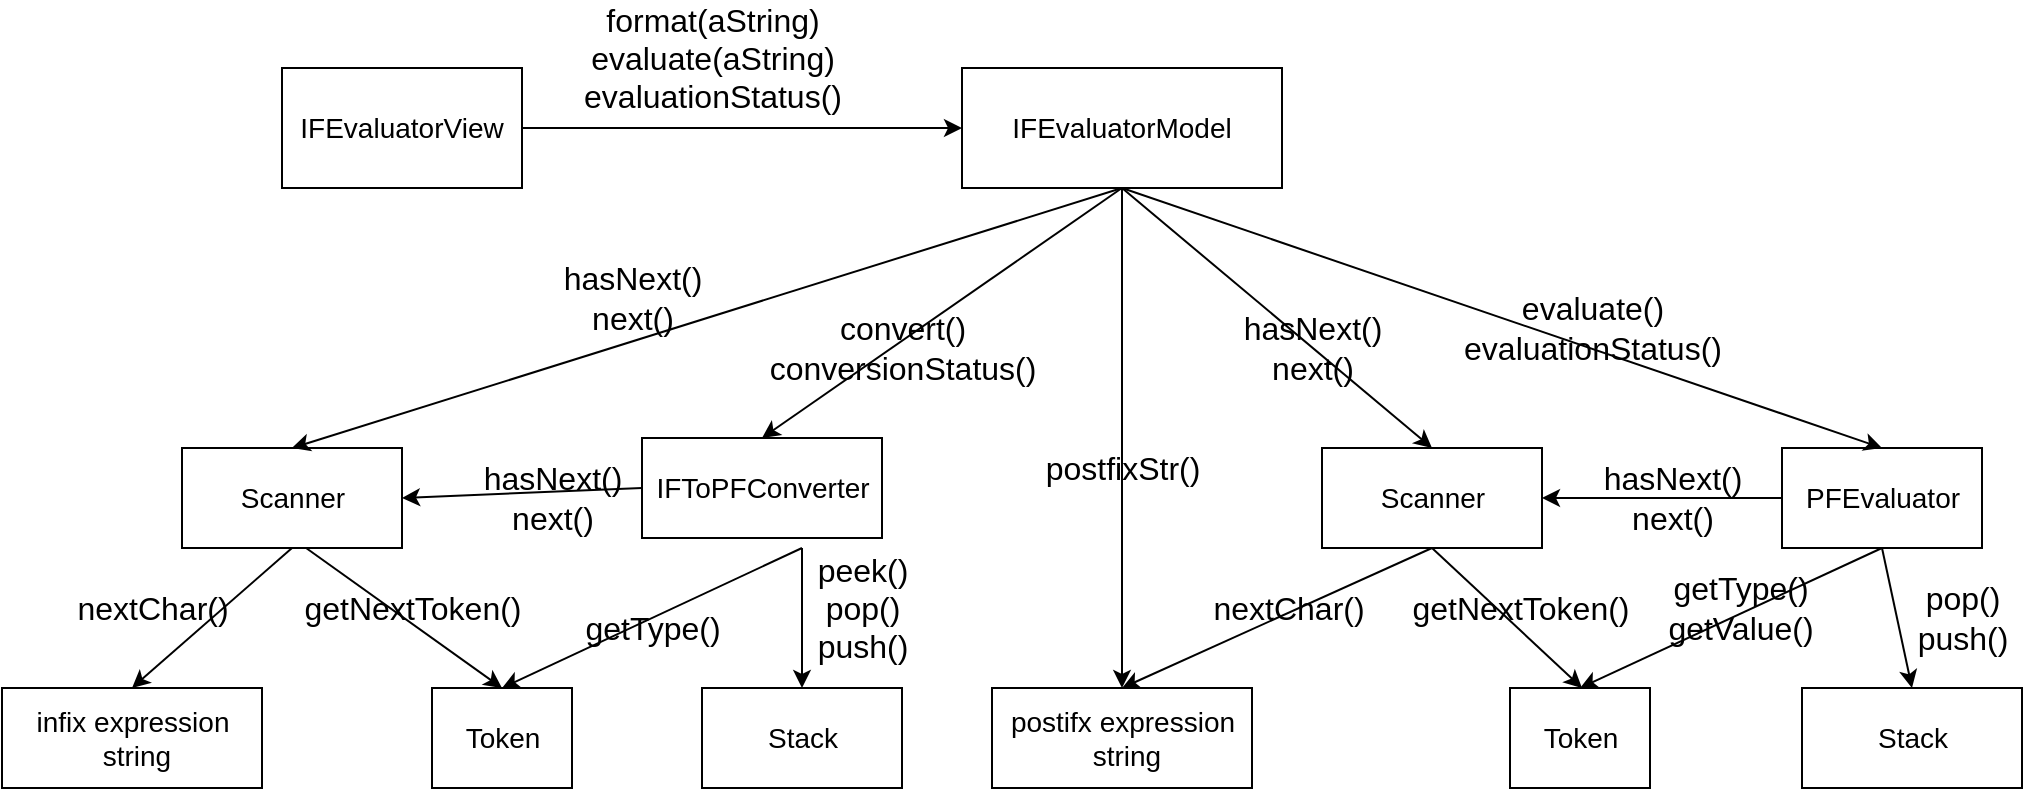 <mxfile version="19.0.3" type="device"><diagram id="C5RBs43oDa-KdzZeNtuy" name="Page-1"><mxGraphModel dx="1929" dy="790" grid="1" gridSize="10" guides="1" tooltips="1" connect="1" arrows="1" fold="1" page="1" pageScale="1" pageWidth="827" pageHeight="1169" math="0" shadow="0"><root><mxCell id="WIyWlLk6GJQsqaUBKTNV-0"/><mxCell id="WIyWlLk6GJQsqaUBKTNV-1" parent="WIyWlLk6GJQsqaUBKTNV-0"/><mxCell id="6GLfcXJsgERYWWh4T6NH-59" value="&lt;font style=&quot;font-size: 16px;&quot;&gt;hasNext()&lt;br&gt;next()&lt;br&gt;&lt;/font&gt;" style="text;html=1;align=center;verticalAlign=middle;resizable=0;points=[];autosize=1;strokeColor=none;fillColor=none;" vertex="1" parent="WIyWlLk6GJQsqaUBKTNV-1"><mxGeometry x="-110" y="365" width="90" height="40" as="geometry"/></mxCell><mxCell id="6GLfcXJsgERYWWh4T6NH-0" value="&lt;font style=&quot;font-size: 14px;&quot;&gt;IFToPFConverter&lt;/font&gt;" style="html=1;" vertex="1" parent="WIyWlLk6GJQsqaUBKTNV-1"><mxGeometry x="-20" y="355" width="120" height="50" as="geometry"/></mxCell><mxCell id="6GLfcXJsgERYWWh4T6NH-1" value="&lt;font style=&quot;font-size: 14px;&quot;&gt;Scanner&lt;/font&gt;" style="html=1;" vertex="1" parent="WIyWlLk6GJQsqaUBKTNV-1"><mxGeometry x="-250" y="360" width="110" height="50" as="geometry"/></mxCell><mxCell id="6GLfcXJsgERYWWh4T6NH-2" value="&lt;font style=&quot;font-size: 14px;&quot;&gt;PFEvaluator&lt;/font&gt;" style="html=1;" vertex="1" parent="WIyWlLk6GJQsqaUBKTNV-1"><mxGeometry x="550" y="360" width="100" height="50" as="geometry"/></mxCell><mxCell id="6GLfcXJsgERYWWh4T6NH-3" value="&lt;font style=&quot;font-size: 14px;&quot;&gt;IFEvaluatorModel&lt;/font&gt;" style="rounded=0;whiteSpace=wrap;html=1;" vertex="1" parent="WIyWlLk6GJQsqaUBKTNV-1"><mxGeometry x="140" y="170" width="160" height="60" as="geometry"/></mxCell><mxCell id="6GLfcXJsgERYWWh4T6NH-4" value="&lt;font style=&quot;font-size: 14px;&quot;&gt;IFEvaluatorView&lt;/font&gt;" style="rounded=0;whiteSpace=wrap;html=1;" vertex="1" parent="WIyWlLk6GJQsqaUBKTNV-1"><mxGeometry x="-200" y="170" width="120" height="60" as="geometry"/></mxCell><mxCell id="6GLfcXJsgERYWWh4T6NH-7" value="postifx expression&lt;br&gt;&amp;nbsp;string" style="html=1;fontSize=14;" vertex="1" parent="WIyWlLk6GJQsqaUBKTNV-1"><mxGeometry x="155" y="480" width="130" height="50" as="geometry"/></mxCell><mxCell id="6GLfcXJsgERYWWh4T6NH-8" value="infix expression&lt;br&gt;&amp;nbsp;string" style="html=1;fontSize=14;" vertex="1" parent="WIyWlLk6GJQsqaUBKTNV-1"><mxGeometry x="-340" y="480" width="130" height="50" as="geometry"/></mxCell><mxCell id="6GLfcXJsgERYWWh4T6NH-9" value="Token" style="html=1;fontSize=14;" vertex="1" parent="WIyWlLk6GJQsqaUBKTNV-1"><mxGeometry x="-125" y="480" width="70" height="50" as="geometry"/></mxCell><mxCell id="6GLfcXJsgERYWWh4T6NH-10" value="&lt;font style=&quot;font-size: 14px;&quot;&gt;Scanner&lt;/font&gt;" style="html=1;" vertex="1" parent="WIyWlLk6GJQsqaUBKTNV-1"><mxGeometry x="320" y="360" width="110" height="50" as="geometry"/></mxCell><mxCell id="6GLfcXJsgERYWWh4T6NH-11" value="Token" style="html=1;fontSize=14;" vertex="1" parent="WIyWlLk6GJQsqaUBKTNV-1"><mxGeometry x="414" y="480" width="70" height="50" as="geometry"/></mxCell><mxCell id="6GLfcXJsgERYWWh4T6NH-12" value="&lt;font style=&quot;font-size: 14px;&quot;&gt;Stack&lt;/font&gt;" style="html=1;" vertex="1" parent="WIyWlLk6GJQsqaUBKTNV-1"><mxGeometry x="10" y="480" width="100" height="50" as="geometry"/></mxCell><mxCell id="6GLfcXJsgERYWWh4T6NH-13" value="&lt;font style=&quot;font-size: 14px;&quot;&gt;Stack&lt;/font&gt;" style="html=1;" vertex="1" parent="WIyWlLk6GJQsqaUBKTNV-1"><mxGeometry x="560" y="480" width="110" height="50" as="geometry"/></mxCell><mxCell id="6GLfcXJsgERYWWh4T6NH-26" style="edgeStyle=orthogonalEdgeStyle;rounded=0;orthogonalLoop=1;jettySize=auto;html=1;exitX=0.5;exitY=1;exitDx=0;exitDy=0;fontSize=16;" edge="1" parent="WIyWlLk6GJQsqaUBKTNV-1" source="6GLfcXJsgERYWWh4T6NH-7" target="6GLfcXJsgERYWWh4T6NH-7"><mxGeometry relative="1" as="geometry"/></mxCell><mxCell id="6GLfcXJsgERYWWh4T6NH-45" value="&lt;font style=&quot;font-size: 16px;&quot;&gt;format(aString)&lt;br&gt;evaluate(aString)&lt;br&gt;evaluationStatus()&lt;br&gt;&lt;/font&gt;" style="text;html=1;align=center;verticalAlign=middle;resizable=0;points=[];autosize=1;strokeColor=none;fillColor=none;" vertex="1" parent="WIyWlLk6GJQsqaUBKTNV-1"><mxGeometry x="-60" y="140" width="150" height="50" as="geometry"/></mxCell><mxCell id="6GLfcXJsgERYWWh4T6NH-46" value="" style="endArrow=classic;html=1;rounded=0;fontSize=16;exitX=1;exitY=0.5;exitDx=0;exitDy=0;" edge="1" parent="WIyWlLk6GJQsqaUBKTNV-1" source="6GLfcXJsgERYWWh4T6NH-4" target="6GLfcXJsgERYWWh4T6NH-3"><mxGeometry width="50" height="50" relative="1" as="geometry"><mxPoint x="140" y="320" as="sourcePoint"/><mxPoint x="190" y="270" as="targetPoint"/></mxGeometry></mxCell><mxCell id="6GLfcXJsgERYWWh4T6NH-47" value="&lt;font style=&quot;font-size: 16px;&quot;&gt;hasNext()&lt;br&gt;next()&lt;br&gt;&lt;/font&gt;" style="text;html=1;align=center;verticalAlign=middle;resizable=0;points=[];autosize=1;strokeColor=none;fillColor=none;" vertex="1" parent="WIyWlLk6GJQsqaUBKTNV-1"><mxGeometry x="-70" y="265" width="90" height="40" as="geometry"/></mxCell><mxCell id="6GLfcXJsgERYWWh4T6NH-49" value="" style="endArrow=classic;html=1;rounded=0;fontSize=16;entryX=0.5;entryY=0;entryDx=0;entryDy=0;" edge="1" parent="WIyWlLk6GJQsqaUBKTNV-1" target="6GLfcXJsgERYWWh4T6NH-1"><mxGeometry width="50" height="50" relative="1" as="geometry"><mxPoint x="220" y="230" as="sourcePoint"/><mxPoint x="190" y="280" as="targetPoint"/></mxGeometry></mxCell><mxCell id="6GLfcXJsgERYWWh4T6NH-50" value="&lt;font style=&quot;font-size: 16px;&quot;&gt;convert()&lt;br&gt;conversionStatus()&lt;br&gt;&lt;/font&gt;" style="text;html=1;align=center;verticalAlign=middle;resizable=0;points=[];autosize=1;strokeColor=none;fillColor=none;" vertex="1" parent="WIyWlLk6GJQsqaUBKTNV-1"><mxGeometry x="35" y="290" width="150" height="40" as="geometry"/></mxCell><mxCell id="6GLfcXJsgERYWWh4T6NH-51" value="&lt;font style=&quot;font-size: 16px;&quot;&gt;postfixStr()&lt;br&gt;&lt;/font&gt;" style="text;html=1;align=center;verticalAlign=middle;resizable=0;points=[];autosize=1;strokeColor=none;fillColor=none;" vertex="1" parent="WIyWlLk6GJQsqaUBKTNV-1"><mxGeometry x="170" y="360" width="100" height="20" as="geometry"/></mxCell><mxCell id="6GLfcXJsgERYWWh4T6NH-52" value="&lt;font style=&quot;font-size: 16px;&quot;&gt;hasNext()&lt;br&gt;next()&lt;br&gt;&lt;/font&gt;" style="text;html=1;align=center;verticalAlign=middle;resizable=0;points=[];autosize=1;strokeColor=none;fillColor=none;" vertex="1" parent="WIyWlLk6GJQsqaUBKTNV-1"><mxGeometry x="270" y="290" width="90" height="40" as="geometry"/></mxCell><mxCell id="6GLfcXJsgERYWWh4T6NH-53" value="&lt;font style=&quot;font-size: 16px;&quot;&gt;evaluate()&lt;br&gt;evaluationStatus()&lt;br&gt;&lt;/font&gt;" style="text;html=1;align=center;verticalAlign=middle;resizable=0;points=[];autosize=1;strokeColor=none;fillColor=none;" vertex="1" parent="WIyWlLk6GJQsqaUBKTNV-1"><mxGeometry x="380" y="280" width="150" height="40" as="geometry"/></mxCell><mxCell id="6GLfcXJsgERYWWh4T6NH-54" value="" style="endArrow=classic;html=1;rounded=0;fontSize=16;entryX=0.5;entryY=0;entryDx=0;entryDy=0;" edge="1" parent="WIyWlLk6GJQsqaUBKTNV-1" target="6GLfcXJsgERYWWh4T6NH-0"><mxGeometry width="50" height="50" relative="1" as="geometry"><mxPoint x="220" y="230" as="sourcePoint"/><mxPoint x="190" y="290" as="targetPoint"/></mxGeometry></mxCell><mxCell id="6GLfcXJsgERYWWh4T6NH-55" value="" style="endArrow=classic;html=1;rounded=0;fontSize=16;entryX=0.5;entryY=0;entryDx=0;entryDy=0;" edge="1" parent="WIyWlLk6GJQsqaUBKTNV-1" target="6GLfcXJsgERYWWh4T6NH-7"><mxGeometry width="50" height="50" relative="1" as="geometry"><mxPoint x="220" y="230" as="sourcePoint"/><mxPoint x="70" y="370" as="targetPoint"/></mxGeometry></mxCell><mxCell id="6GLfcXJsgERYWWh4T6NH-56" value="" style="endArrow=classic;html=1;rounded=0;fontSize=16;entryX=0.5;entryY=0;entryDx=0;entryDy=0;" edge="1" parent="WIyWlLk6GJQsqaUBKTNV-1" target="6GLfcXJsgERYWWh4T6NH-10"><mxGeometry width="50" height="50" relative="1" as="geometry"><mxPoint x="220" y="230" as="sourcePoint"/><mxPoint x="230" y="490" as="targetPoint"/></mxGeometry></mxCell><mxCell id="6GLfcXJsgERYWWh4T6NH-57" value="" style="endArrow=classic;html=1;rounded=0;fontSize=16;entryX=0.5;entryY=0;entryDx=0;entryDy=0;exitX=0.5;exitY=1;exitDx=0;exitDy=0;" edge="1" parent="WIyWlLk6GJQsqaUBKTNV-1" source="6GLfcXJsgERYWWh4T6NH-3" target="6GLfcXJsgERYWWh4T6NH-2"><mxGeometry width="50" height="50" relative="1" as="geometry"><mxPoint x="240" y="250" as="sourcePoint"/><mxPoint x="240" y="500" as="targetPoint"/></mxGeometry></mxCell><mxCell id="6GLfcXJsgERYWWh4T6NH-61" value="" style="endArrow=classic;html=1;rounded=0;fontSize=16;entryX=1;entryY=0.5;entryDx=0;entryDy=0;exitX=0;exitY=0.5;exitDx=0;exitDy=0;" edge="1" parent="WIyWlLk6GJQsqaUBKTNV-1" source="6GLfcXJsgERYWWh4T6NH-0" target="6GLfcXJsgERYWWh4T6NH-1"><mxGeometry width="50" height="50" relative="1" as="geometry"><mxPoint x="140" y="340" as="sourcePoint"/><mxPoint x="190" y="290" as="targetPoint"/></mxGeometry></mxCell><mxCell id="6GLfcXJsgERYWWh4T6NH-62" value="" style="endArrow=classic;html=1;rounded=0;fontSize=16;entryX=1;entryY=0.5;entryDx=0;entryDy=0;exitX=0;exitY=0.5;exitDx=0;exitDy=0;" edge="1" parent="WIyWlLk6GJQsqaUBKTNV-1" source="6GLfcXJsgERYWWh4T6NH-2" target="6GLfcXJsgERYWWh4T6NH-10"><mxGeometry width="50" height="50" relative="1" as="geometry"><mxPoint x="140" y="340" as="sourcePoint"/><mxPoint x="190" y="290" as="targetPoint"/></mxGeometry></mxCell><mxCell id="6GLfcXJsgERYWWh4T6NH-63" value="&lt;font style=&quot;font-size: 16px;&quot;&gt;hasNext()&lt;br&gt;next()&lt;br&gt;&lt;/font&gt;" style="text;html=1;align=center;verticalAlign=middle;resizable=0;points=[];autosize=1;strokeColor=none;fillColor=none;" vertex="1" parent="WIyWlLk6GJQsqaUBKTNV-1"><mxGeometry x="450" y="365" width="90" height="40" as="geometry"/></mxCell><mxCell id="6GLfcXJsgERYWWh4T6NH-64" value="&lt;font style=&quot;font-size: 16px;&quot;&gt;nextChar()&lt;br&gt;&lt;/font&gt;" style="text;html=1;align=center;verticalAlign=middle;resizable=0;points=[];autosize=1;strokeColor=none;fillColor=none;" vertex="1" parent="WIyWlLk6GJQsqaUBKTNV-1"><mxGeometry x="-310" y="430" width="90" height="20" as="geometry"/></mxCell><mxCell id="6GLfcXJsgERYWWh4T6NH-65" value="" style="endArrow=classic;html=1;rounded=0;fontSize=16;entryX=0.5;entryY=0;entryDx=0;entryDy=0;exitX=0.5;exitY=1;exitDx=0;exitDy=0;" edge="1" parent="WIyWlLk6GJQsqaUBKTNV-1" source="6GLfcXJsgERYWWh4T6NH-1" target="6GLfcXJsgERYWWh4T6NH-8"><mxGeometry width="50" height="50" relative="1" as="geometry"><mxPoint x="140" y="350" as="sourcePoint"/><mxPoint x="190" y="300" as="targetPoint"/></mxGeometry></mxCell><mxCell id="6GLfcXJsgERYWWh4T6NH-66" value="&lt;font style=&quot;&quot;&gt;&lt;span style=&quot;font-size: 16px;&quot;&gt;getNextToken()&lt;/span&gt;&lt;br&gt;&lt;/font&gt;" style="text;html=1;align=center;verticalAlign=middle;resizable=0;points=[];autosize=1;strokeColor=none;fillColor=none;" vertex="1" parent="WIyWlLk6GJQsqaUBKTNV-1"><mxGeometry x="-200" y="430" width="130" height="20" as="geometry"/></mxCell><mxCell id="6GLfcXJsgERYWWh4T6NH-67" value="" style="endArrow=classic;html=1;rounded=0;fontSize=16;entryX=0.5;entryY=0;entryDx=0;entryDy=0;exitX=0.564;exitY=1;exitDx=0;exitDy=0;exitPerimeter=0;" edge="1" parent="WIyWlLk6GJQsqaUBKTNV-1" source="6GLfcXJsgERYWWh4T6NH-1" target="6GLfcXJsgERYWWh4T6NH-9"><mxGeometry width="50" height="50" relative="1" as="geometry"><mxPoint x="140" y="360" as="sourcePoint"/><mxPoint x="190" y="310" as="targetPoint"/></mxGeometry></mxCell><mxCell id="6GLfcXJsgERYWWh4T6NH-68" value="" style="endArrow=classic;html=1;rounded=0;fontSize=16;" edge="1" parent="WIyWlLk6GJQsqaUBKTNV-1"><mxGeometry width="50" height="50" relative="1" as="geometry"><mxPoint x="60" y="410" as="sourcePoint"/><mxPoint x="-90" y="480" as="targetPoint"/></mxGeometry></mxCell><mxCell id="6GLfcXJsgERYWWh4T6NH-69" value="&lt;font style=&quot;font-size: 16px;&quot;&gt;getType()&lt;br&gt;&lt;/font&gt;" style="text;html=1;align=center;verticalAlign=middle;resizable=0;points=[];autosize=1;strokeColor=none;fillColor=none;" vertex="1" parent="WIyWlLk6GJQsqaUBKTNV-1"><mxGeometry x="-60" y="440" width="90" height="20" as="geometry"/></mxCell><mxCell id="6GLfcXJsgERYWWh4T6NH-70" value="" style="endArrow=classic;html=1;rounded=0;fontSize=16;entryX=0.5;entryY=0;entryDx=0;entryDy=0;" edge="1" parent="WIyWlLk6GJQsqaUBKTNV-1" target="6GLfcXJsgERYWWh4T6NH-12"><mxGeometry width="50" height="50" relative="1" as="geometry"><mxPoint x="60" y="410" as="sourcePoint"/><mxPoint x="130" y="320" as="targetPoint"/></mxGeometry></mxCell><mxCell id="6GLfcXJsgERYWWh4T6NH-71" value="&lt;font style=&quot;font-size: 16px;&quot;&gt;peek()&lt;br&gt;pop()&lt;br&gt;push()&lt;br&gt;&lt;/font&gt;" style="text;html=1;align=center;verticalAlign=middle;resizable=0;points=[];autosize=1;strokeColor=none;fillColor=none;" vertex="1" parent="WIyWlLk6GJQsqaUBKTNV-1"><mxGeometry x="60" y="415" width="60" height="50" as="geometry"/></mxCell><mxCell id="6GLfcXJsgERYWWh4T6NH-72" value="&lt;font style=&quot;font-size: 16px;&quot;&gt;nextChar()&lt;br&gt;&lt;/font&gt;" style="text;html=1;align=center;verticalAlign=middle;resizable=0;points=[];autosize=1;strokeColor=none;fillColor=none;" vertex="1" parent="WIyWlLk6GJQsqaUBKTNV-1"><mxGeometry x="257.5" y="430" width="90" height="20" as="geometry"/></mxCell><mxCell id="6GLfcXJsgERYWWh4T6NH-73" value="" style="endArrow=classic;html=1;rounded=0;fontSize=16;exitX=0.5;exitY=1;exitDx=0;exitDy=0;" edge="1" parent="WIyWlLk6GJQsqaUBKTNV-1" source="6GLfcXJsgERYWWh4T6NH-10"><mxGeometry width="50" height="50" relative="1" as="geometry"><mxPoint x="380" y="410" as="sourcePoint"/><mxPoint x="220" y="480" as="targetPoint"/></mxGeometry></mxCell><mxCell id="6GLfcXJsgERYWWh4T6NH-74" value="&lt;font style=&quot;&quot;&gt;&lt;span style=&quot;font-size: 16px;&quot;&gt;getNextToken()&lt;/span&gt;&lt;br&gt;&lt;/font&gt;" style="text;html=1;align=center;verticalAlign=middle;resizable=0;points=[];autosize=1;strokeColor=none;fillColor=none;" vertex="1" parent="WIyWlLk6GJQsqaUBKTNV-1"><mxGeometry x="354" y="430" width="130" height="20" as="geometry"/></mxCell><mxCell id="6GLfcXJsgERYWWh4T6NH-75" value="" style="endArrow=classic;html=1;rounded=0;fontSize=16;exitX=0.5;exitY=1;exitDx=0;exitDy=0;" edge="1" parent="WIyWlLk6GJQsqaUBKTNV-1" source="6GLfcXJsgERYWWh4T6NH-10"><mxGeometry width="50" height="50" relative="1" as="geometry"><mxPoint x="375" y="415" as="sourcePoint"/><mxPoint x="450" y="480" as="targetPoint"/></mxGeometry></mxCell><mxCell id="6GLfcXJsgERYWWh4T6NH-77" value="&lt;font style=&quot;font-size: 16px;&quot;&gt;getType()&lt;br&gt;getValue()&lt;br&gt;&lt;/font&gt;" style="text;html=1;align=center;verticalAlign=middle;resizable=0;points=[];autosize=1;strokeColor=none;fillColor=none;" vertex="1" parent="WIyWlLk6GJQsqaUBKTNV-1"><mxGeometry x="484" y="420" width="90" height="40" as="geometry"/></mxCell><mxCell id="6GLfcXJsgERYWWh4T6NH-78" value="" style="endArrow=classic;html=1;rounded=0;fontSize=16;exitX=0.5;exitY=1;exitDx=0;exitDy=0;entryX=0.5;entryY=0;entryDx=0;entryDy=0;" edge="1" parent="WIyWlLk6GJQsqaUBKTNV-1" source="6GLfcXJsgERYWWh4T6NH-2" target="6GLfcXJsgERYWWh4T6NH-11"><mxGeometry width="50" height="50" relative="1" as="geometry"><mxPoint x="200" y="360" as="sourcePoint"/><mxPoint x="250" y="310" as="targetPoint"/></mxGeometry></mxCell><mxCell id="6GLfcXJsgERYWWh4T6NH-79" value="&lt;font style=&quot;font-size: 16px;&quot;&gt;pop()&lt;br&gt;push()&lt;br&gt;&lt;/font&gt;" style="text;html=1;align=center;verticalAlign=middle;resizable=0;points=[];autosize=1;strokeColor=none;fillColor=none;" vertex="1" parent="WIyWlLk6GJQsqaUBKTNV-1"><mxGeometry x="610" y="425" width="60" height="40" as="geometry"/></mxCell><mxCell id="6GLfcXJsgERYWWh4T6NH-80" value="" style="endArrow=classic;html=1;rounded=0;fontSize=16;entryX=0.5;entryY=0;entryDx=0;entryDy=0;" edge="1" parent="WIyWlLk6GJQsqaUBKTNV-1" target="6GLfcXJsgERYWWh4T6NH-13"><mxGeometry width="50" height="50" relative="1" as="geometry"><mxPoint x="600" y="410" as="sourcePoint"/><mxPoint x="250" y="310" as="targetPoint"/></mxGeometry></mxCell></root></mxGraphModel></diagram></mxfile>